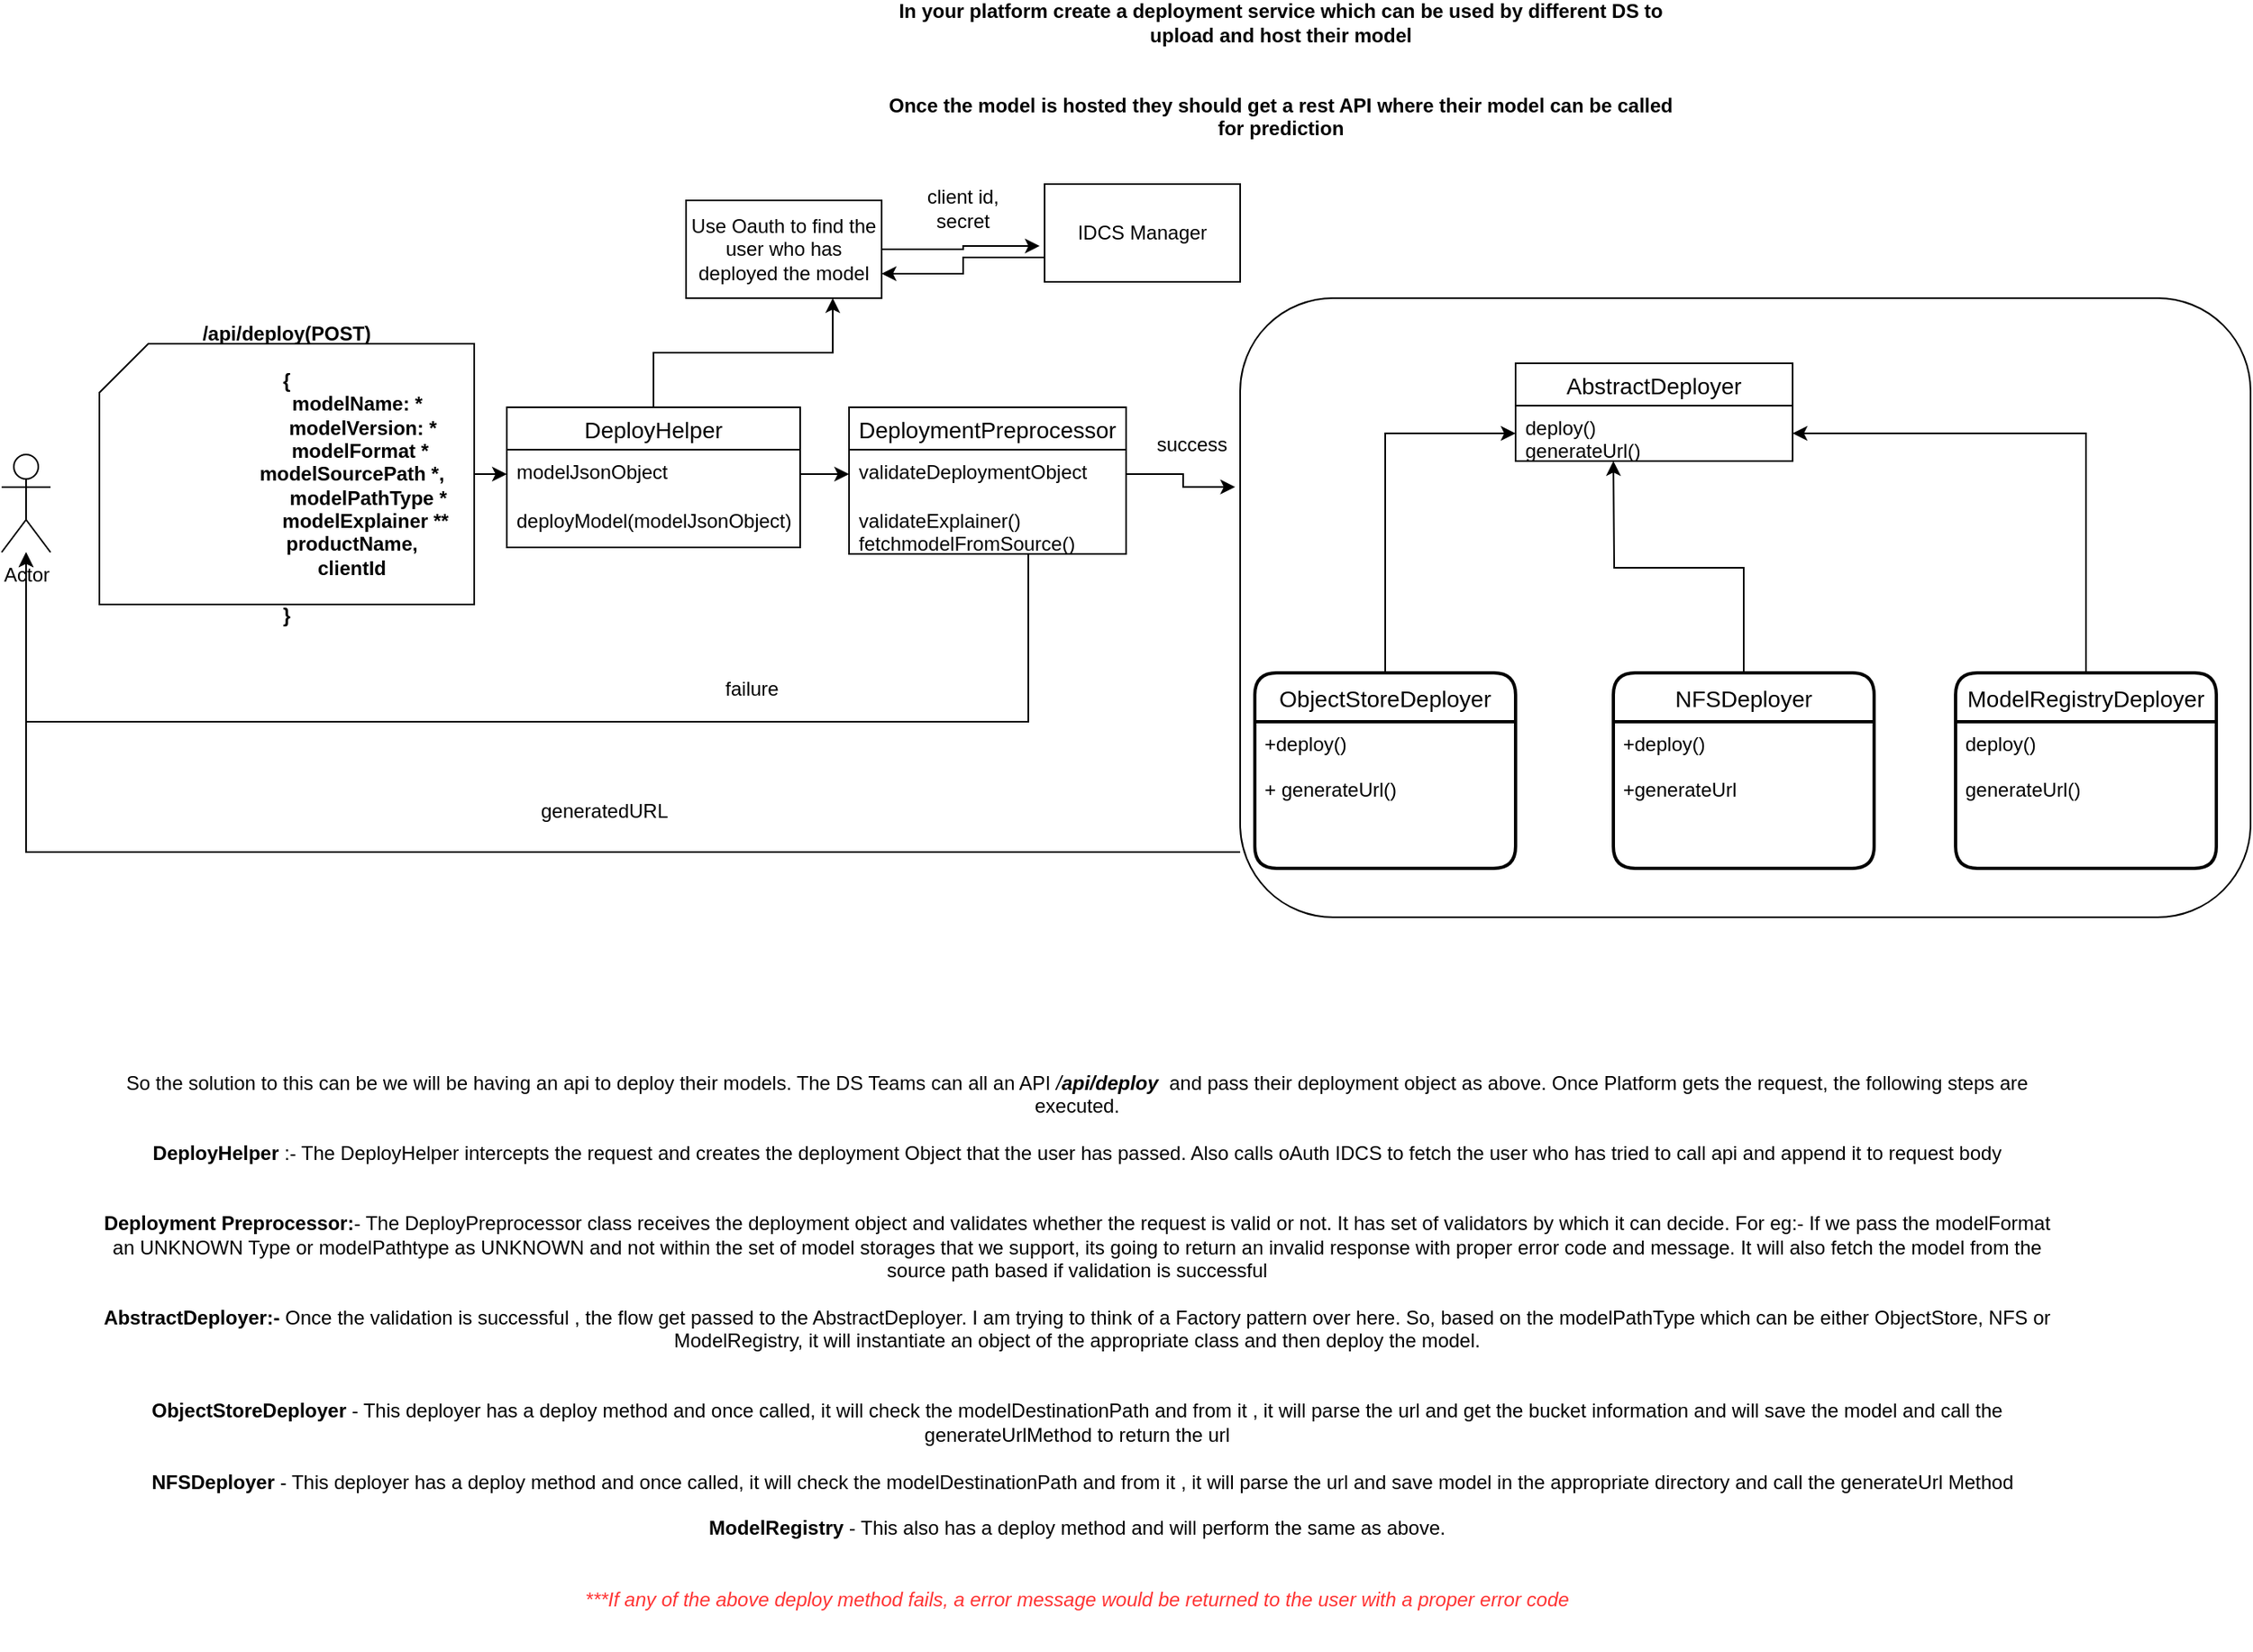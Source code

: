 <mxfile version="16.6.2" type="github">
  <diagram id="Cmb6Y8wILAqnmDr7faR3" name="Page-1">
    <mxGraphModel dx="1379" dy="771" grid="1" gridSize="10" guides="1" tooltips="1" connect="1" arrows="1" fold="1" page="1" pageScale="1" pageWidth="827" pageHeight="1169" math="0" shadow="0">
      <root>
        <mxCell id="0" />
        <mxCell id="1" parent="0" />
        <mxCell id="dhD3YD7b5aUZ2z6ylpIw-39" style="edgeStyle=orthogonalEdgeStyle;rounded=0;orthogonalLoop=1;jettySize=auto;html=1;" edge="1" parent="1" source="dhD3YD7b5aUZ2z6ylpIw-26" target="dhD3YD7b5aUZ2z6ylpIw-3">
          <mxGeometry relative="1" as="geometry">
            <Array as="points">
              <mxPoint x="35" y="550" />
            </Array>
          </mxGeometry>
        </mxCell>
        <mxCell id="dhD3YD7b5aUZ2z6ylpIw-26" value="" style="rounded=1;whiteSpace=wrap;html=1;" vertex="1" parent="1">
          <mxGeometry x="780" y="210" width="620" height="380" as="geometry" />
        </mxCell>
        <mxCell id="dhD3YD7b5aUZ2z6ylpIw-1" value="&lt;div&gt;&lt;b&gt;In your platform create a deployment service which can be used by different DS to upload and host their model&lt;/b&gt;&lt;/div&gt;&lt;div&gt;&lt;b&gt;&lt;br&gt;&lt;/b&gt;&lt;/div&gt;&lt;div&gt;&lt;b&gt;&lt;br&gt;&lt;/b&gt;&lt;/div&gt;&lt;div&gt;&lt;b&gt;Once the model is hosted they should get a rest API where their model can be called for prediction&lt;/b&gt;&lt;/div&gt;" style="text;html=1;strokeColor=none;fillColor=none;align=center;verticalAlign=middle;whiteSpace=wrap;rounded=0;" vertex="1" parent="1">
          <mxGeometry x="560" y="40" width="490" height="60" as="geometry" />
        </mxCell>
        <mxCell id="dhD3YD7b5aUZ2z6ylpIw-2" value="So the solution to this can be we will be having an api to deploy their models. The DS Teams can all an API &lt;i&gt;/&lt;/i&gt;&lt;b&gt;&lt;i&gt;api/deploy&amp;nbsp;&lt;/i&gt;&lt;/b&gt;&amp;nbsp;and pass their deployment object as above. Once Platform gets the request, the following steps are executed.&lt;br&gt;&lt;br&gt;&lt;b&gt;DeployHelper&lt;/b&gt; :- The DeployHelper intercepts the request and creates the deployment Object that the user has passed. Also calls oAuth IDCS to fetch the user who has tried to call api and append it to request body&lt;br&gt;&lt;br&gt;&lt;br&gt;&lt;b&gt;Deployment Preprocessor:&lt;/b&gt;- The DeployPreprocessor class receives the deployment object and validates whether the request is valid or not. It has set of validators by which it can decide. For eg:- If we pass the modelFormat an UNKNOWN Type or modelPathtype as UNKNOWN and not within the set of model storages that we support, its going to return an invalid response with proper error code and message. It will also fetch the model from the source path based if validation is successful&lt;br&gt;&lt;br&gt;&lt;b&gt;AbstractDeployer:-&lt;/b&gt; Once the validation is successful , the flow get passed to the AbstractDeployer. I am trying to think of a Factory pattern over here. So, based on the modelPathType which can be either ObjectStore, NFS or ModelRegistry, it will instantiate an object of the appropriate class and then deploy the model.&lt;br&gt;&lt;br&gt;&lt;br&gt;&lt;b&gt;ObjectStoreDeployer&lt;/b&gt; - This deployer has a deploy method and once called, it will check the modelDestinationPath and from it , it will parse the url and get the bucket information and will save the model and call the generateUrlMethod to return the url&lt;br&gt;&lt;br&gt;&amp;nbsp; &lt;b&gt;NFSDeployer&lt;/b&gt; - This deployer has a deploy method and once called, it will check the modelDestinationPath and from it , it will parse the url and save model in the appropriate directory and call the generateUrl Method&lt;br&gt;&lt;br&gt;&lt;b&gt;ModelRegistry&lt;/b&gt; - This also has a deploy method and will perform the same as above.&lt;br&gt;&lt;br&gt;&lt;br&gt;&lt;font color=&quot;#ff3333&quot;&gt;&lt;i&gt;***If any of the above deploy method fails, a error message would be returned to the user with a proper error code&lt;/i&gt;&lt;/font&gt;" style="text;html=1;strokeColor=none;fillColor=none;align=center;verticalAlign=middle;whiteSpace=wrap;rounded=0;" vertex="1" parent="1">
          <mxGeometry x="80" y="660" width="1200" height="380" as="geometry" />
        </mxCell>
        <mxCell id="dhD3YD7b5aUZ2z6ylpIw-3" value="Actor" style="shape=umlActor;verticalLabelPosition=bottom;verticalAlign=top;html=1;outlineConnect=0;" vertex="1" parent="1">
          <mxGeometry x="20" y="306" width="30" height="60" as="geometry" />
        </mxCell>
        <mxCell id="dhD3YD7b5aUZ2z6ylpIw-33" style="edgeStyle=orthogonalEdgeStyle;rounded=0;orthogonalLoop=1;jettySize=auto;html=1;exitX=1;exitY=0.5;exitDx=0;exitDy=0;exitPerimeter=0;entryX=0;entryY=0.5;entryDx=0;entryDy=0;" edge="1" parent="1" source="dhD3YD7b5aUZ2z6ylpIw-4" target="dhD3YD7b5aUZ2z6ylpIw-7">
          <mxGeometry relative="1" as="geometry" />
        </mxCell>
        <mxCell id="dhD3YD7b5aUZ2z6ylpIw-4" value="&lt;b&gt;/api/deploy(POST)&lt;br&gt;&lt;br&gt;{&lt;br&gt;&lt;/b&gt;&lt;blockquote style=&quot;margin: 0 0 0 40px ; border: none ; padding: 0px&quot;&gt;&lt;blockquote style=&quot;margin: 0 0 0 40px ; border: none ; padding: 0px&quot;&gt;&lt;b&gt;&amp;nbsp; modelName: *&lt;/b&gt;&lt;/blockquote&gt;&lt;blockquote style=&quot;margin: 0 0 0 40px ; border: none ; padding: 0px&quot;&gt;&lt;b&gt;&amp;nbsp; &amp;nbsp; modelVersion: *&lt;/b&gt;&lt;/blockquote&gt;&lt;blockquote style=&quot;margin: 0 0 0 40px ; border: none ; padding: 0px&quot;&gt;&lt;b&gt;&amp;nbsp; &amp;nbsp;modelFormat *&lt;/b&gt;&lt;/blockquote&gt;&lt;blockquote style=&quot;margin: 0 0 0 40px ; border: none ; padding: 0px&quot;&gt;&lt;b&gt;modelSourcePath *&lt;/b&gt;&lt;b&gt;,&lt;/b&gt;&lt;/blockquote&gt;&lt;blockquote style=&quot;margin: 0 0 0 40px ; border: none ; padding: 0px&quot;&gt;&lt;b&gt;&amp;nbsp; &amp;nbsp; &amp;nbsp; modelPathType *&lt;/b&gt;&lt;/blockquote&gt;&lt;blockquote style=&quot;margin: 0 0 0 40px ; border: none ; padding: 0px&quot;&gt;&lt;b&gt;&amp;nbsp; &amp;nbsp; &amp;nbsp;modelExplainer **&lt;/b&gt;&lt;/blockquote&gt;&lt;blockquote style=&quot;margin: 0 0 0 40px ; border: none ; padding: 0px&quot;&gt;&lt;b&gt;productName,&lt;/b&gt;&lt;/blockquote&gt;&lt;blockquote style=&quot;margin: 0 0 0 40px ; border: none ; padding: 0px&quot;&gt;&lt;b&gt;clientId&lt;/b&gt;&lt;/blockquote&gt;&lt;/blockquote&gt;&lt;b&gt;&lt;br&gt;}&lt;br&gt;&lt;/b&gt;" style="shape=card;whiteSpace=wrap;html=1;" vertex="1" parent="1">
          <mxGeometry x="80" y="238" width="230" height="160" as="geometry" />
        </mxCell>
        <mxCell id="dhD3YD7b5aUZ2z6ylpIw-43" style="edgeStyle=orthogonalEdgeStyle;rounded=0;orthogonalLoop=1;jettySize=auto;html=1;exitX=0.5;exitY=0;exitDx=0;exitDy=0;entryX=0.75;entryY=1;entryDx=0;entryDy=0;fontColor=#FF3333;" edge="1" parent="1" source="dhD3YD7b5aUZ2z6ylpIw-6" target="dhD3YD7b5aUZ2z6ylpIw-42">
          <mxGeometry relative="1" as="geometry" />
        </mxCell>
        <mxCell id="dhD3YD7b5aUZ2z6ylpIw-6" value="DeployHelper" style="swimlane;fontStyle=0;childLayout=stackLayout;horizontal=1;startSize=26;horizontalStack=0;resizeParent=1;resizeParentMax=0;resizeLast=0;collapsible=1;marginBottom=0;align=center;fontSize=14;" vertex="1" parent="1">
          <mxGeometry x="330" y="277" width="180" height="86" as="geometry" />
        </mxCell>
        <mxCell id="dhD3YD7b5aUZ2z6ylpIw-7" value="modelJsonObject" style="text;strokeColor=none;fillColor=none;spacingLeft=4;spacingRight=4;overflow=hidden;rotatable=0;points=[[0,0.5],[1,0.5]];portConstraint=eastwest;fontSize=12;" vertex="1" parent="dhD3YD7b5aUZ2z6ylpIw-6">
          <mxGeometry y="26" width="180" height="30" as="geometry" />
        </mxCell>
        <mxCell id="dhD3YD7b5aUZ2z6ylpIw-8" value="deployModel(modelJsonObject)" style="text;strokeColor=none;fillColor=none;spacingLeft=4;spacingRight=4;overflow=hidden;rotatable=0;points=[[0,0.5],[1,0.5]];portConstraint=eastwest;fontSize=12;" vertex="1" parent="dhD3YD7b5aUZ2z6ylpIw-6">
          <mxGeometry y="56" width="180" height="30" as="geometry" />
        </mxCell>
        <mxCell id="dhD3YD7b5aUZ2z6ylpIw-10" value="AbstractDeployer" style="swimlane;fontStyle=0;childLayout=stackLayout;horizontal=1;startSize=26;horizontalStack=0;resizeParent=1;resizeParentMax=0;resizeLast=0;collapsible=1;marginBottom=0;align=center;fontSize=14;" vertex="1" parent="1">
          <mxGeometry x="949" y="250" width="170" height="60" as="geometry" />
        </mxCell>
        <mxCell id="dhD3YD7b5aUZ2z6ylpIw-12" value="deploy()&#xa;generateUrl()" style="text;strokeColor=none;fillColor=none;spacingLeft=4;spacingRight=4;overflow=hidden;rotatable=0;points=[[0,0.5],[1,0.5]];portConstraint=eastwest;fontSize=12;" vertex="1" parent="dhD3YD7b5aUZ2z6ylpIw-10">
          <mxGeometry y="26" width="170" height="34" as="geometry" />
        </mxCell>
        <mxCell id="dhD3YD7b5aUZ2z6ylpIw-23" style="edgeStyle=orthogonalEdgeStyle;rounded=0;orthogonalLoop=1;jettySize=auto;html=1;entryX=0;entryY=0.5;entryDx=0;entryDy=0;" edge="1" parent="1" source="dhD3YD7b5aUZ2z6ylpIw-14" target="dhD3YD7b5aUZ2z6ylpIw-12">
          <mxGeometry relative="1" as="geometry" />
        </mxCell>
        <mxCell id="dhD3YD7b5aUZ2z6ylpIw-14" value="ObjectStoreDeployer" style="swimlane;childLayout=stackLayout;horizontal=1;startSize=30;horizontalStack=0;rounded=1;fontSize=14;fontStyle=0;strokeWidth=2;resizeParent=0;resizeLast=1;shadow=0;dashed=0;align=center;" vertex="1" parent="1">
          <mxGeometry x="789" y="440" width="160" height="120" as="geometry" />
        </mxCell>
        <mxCell id="dhD3YD7b5aUZ2z6ylpIw-15" value="+deploy()&#xa;&#xa;+ generateUrl()&#xa;" style="align=left;strokeColor=none;fillColor=none;spacingLeft=4;fontSize=12;verticalAlign=top;resizable=0;rotatable=0;part=1;" vertex="1" parent="dhD3YD7b5aUZ2z6ylpIw-14">
          <mxGeometry y="30" width="160" height="90" as="geometry" />
        </mxCell>
        <mxCell id="dhD3YD7b5aUZ2z6ylpIw-24" style="edgeStyle=orthogonalEdgeStyle;rounded=0;orthogonalLoop=1;jettySize=auto;html=1;exitX=0.5;exitY=0;exitDx=0;exitDy=0;" edge="1" parent="1" source="dhD3YD7b5aUZ2z6ylpIw-18">
          <mxGeometry relative="1" as="geometry">
            <mxPoint x="1009" y="310" as="targetPoint" />
          </mxGeometry>
        </mxCell>
        <mxCell id="dhD3YD7b5aUZ2z6ylpIw-18" value="NFSDeployer" style="swimlane;childLayout=stackLayout;horizontal=1;startSize=30;horizontalStack=0;rounded=1;fontSize=14;fontStyle=0;strokeWidth=2;resizeParent=0;resizeLast=1;shadow=0;dashed=0;align=center;" vertex="1" parent="1">
          <mxGeometry x="1009" y="440" width="160" height="120" as="geometry" />
        </mxCell>
        <mxCell id="dhD3YD7b5aUZ2z6ylpIw-19" value="+deploy()&#xa;&#xa;+generateUrl" style="align=left;strokeColor=none;fillColor=none;spacingLeft=4;fontSize=12;verticalAlign=top;resizable=0;rotatable=0;part=1;" vertex="1" parent="dhD3YD7b5aUZ2z6ylpIw-18">
          <mxGeometry y="30" width="160" height="90" as="geometry" />
        </mxCell>
        <mxCell id="dhD3YD7b5aUZ2z6ylpIw-25" style="edgeStyle=orthogonalEdgeStyle;rounded=0;orthogonalLoop=1;jettySize=auto;html=1;entryX=1;entryY=0.5;entryDx=0;entryDy=0;" edge="1" parent="1" source="dhD3YD7b5aUZ2z6ylpIw-20" target="dhD3YD7b5aUZ2z6ylpIw-12">
          <mxGeometry relative="1" as="geometry" />
        </mxCell>
        <mxCell id="dhD3YD7b5aUZ2z6ylpIw-20" value="ModelRegistryDeployer" style="swimlane;childLayout=stackLayout;horizontal=1;startSize=30;horizontalStack=0;rounded=1;fontSize=14;fontStyle=0;strokeWidth=2;resizeParent=0;resizeLast=1;shadow=0;dashed=0;align=center;" vertex="1" parent="1">
          <mxGeometry x="1219" y="440" width="160" height="120" as="geometry" />
        </mxCell>
        <mxCell id="dhD3YD7b5aUZ2z6ylpIw-21" value="deploy()&#xa;&#xa;generateUrl()&#xa;" style="align=left;strokeColor=none;fillColor=none;spacingLeft=4;fontSize=12;verticalAlign=top;resizable=0;rotatable=0;part=1;" vertex="1" parent="dhD3YD7b5aUZ2z6ylpIw-20">
          <mxGeometry y="30" width="160" height="90" as="geometry" />
        </mxCell>
        <mxCell id="dhD3YD7b5aUZ2z6ylpIw-37" style="edgeStyle=orthogonalEdgeStyle;rounded=0;orthogonalLoop=1;jettySize=auto;html=1;" edge="1" parent="1" source="dhD3YD7b5aUZ2z6ylpIw-28" target="dhD3YD7b5aUZ2z6ylpIw-3">
          <mxGeometry relative="1" as="geometry">
            <Array as="points">
              <mxPoint x="650" y="470" />
              <mxPoint x="35" y="470" />
            </Array>
          </mxGeometry>
        </mxCell>
        <mxCell id="dhD3YD7b5aUZ2z6ylpIw-28" value="DeploymentPreprocessor" style="swimlane;fontStyle=0;childLayout=stackLayout;horizontal=1;startSize=26;horizontalStack=0;resizeParent=1;resizeParentMax=0;resizeLast=0;collapsible=1;marginBottom=0;align=center;fontSize=14;" vertex="1" parent="1">
          <mxGeometry x="540" y="277" width="170" height="90" as="geometry" />
        </mxCell>
        <mxCell id="dhD3YD7b5aUZ2z6ylpIw-29" value="validateDeploymentObject" style="text;strokeColor=none;fillColor=none;spacingLeft=4;spacingRight=4;overflow=hidden;rotatable=0;points=[[0,0.5],[1,0.5]];portConstraint=eastwest;fontSize=12;" vertex="1" parent="dhD3YD7b5aUZ2z6ylpIw-28">
          <mxGeometry y="26" width="170" height="30" as="geometry" />
        </mxCell>
        <mxCell id="dhD3YD7b5aUZ2z6ylpIw-31" value="validateExplainer()&#xa;fetchmodelFromSource()&#xa;" style="text;strokeColor=none;fillColor=none;spacingLeft=4;spacingRight=4;overflow=hidden;rotatable=0;points=[[0,0.5],[1,0.5]];portConstraint=eastwest;fontSize=12;" vertex="1" parent="dhD3YD7b5aUZ2z6ylpIw-28">
          <mxGeometry y="56" width="170" height="34" as="geometry" />
        </mxCell>
        <mxCell id="dhD3YD7b5aUZ2z6ylpIw-34" style="edgeStyle=orthogonalEdgeStyle;rounded=0;orthogonalLoop=1;jettySize=auto;html=1;exitX=1;exitY=0.5;exitDx=0;exitDy=0;entryX=0;entryY=0.5;entryDx=0;entryDy=0;" edge="1" parent="1" source="dhD3YD7b5aUZ2z6ylpIw-7" target="dhD3YD7b5aUZ2z6ylpIw-29">
          <mxGeometry relative="1" as="geometry" />
        </mxCell>
        <mxCell id="dhD3YD7b5aUZ2z6ylpIw-35" style="edgeStyle=orthogonalEdgeStyle;rounded=0;orthogonalLoop=1;jettySize=auto;html=1;exitX=1;exitY=0.5;exitDx=0;exitDy=0;entryX=-0.005;entryY=0.305;entryDx=0;entryDy=0;entryPerimeter=0;" edge="1" parent="1" source="dhD3YD7b5aUZ2z6ylpIw-29" target="dhD3YD7b5aUZ2z6ylpIw-26">
          <mxGeometry relative="1" as="geometry" />
        </mxCell>
        <mxCell id="dhD3YD7b5aUZ2z6ylpIw-36" value="success" style="text;html=1;align=center;verticalAlign=middle;resizable=0;points=[];autosize=1;strokeColor=none;fillColor=none;" vertex="1" parent="1">
          <mxGeometry x="720" y="290" width="60" height="20" as="geometry" />
        </mxCell>
        <mxCell id="dhD3YD7b5aUZ2z6ylpIw-38" value="failure" style="text;html=1;align=center;verticalAlign=middle;resizable=0;points=[];autosize=1;strokeColor=none;fillColor=none;" vertex="1" parent="1">
          <mxGeometry x="455" y="440" width="50" height="20" as="geometry" />
        </mxCell>
        <mxCell id="dhD3YD7b5aUZ2z6ylpIw-40" value="generatedURL" style="text;html=1;strokeColor=none;fillColor=none;align=center;verticalAlign=middle;whiteSpace=wrap;rounded=0;" vertex="1" parent="1">
          <mxGeometry x="360" y="510" width="60" height="30" as="geometry" />
        </mxCell>
        <mxCell id="dhD3YD7b5aUZ2z6ylpIw-45" style="edgeStyle=orthogonalEdgeStyle;rounded=0;orthogonalLoop=1;jettySize=auto;html=1;exitX=1;exitY=0.5;exitDx=0;exitDy=0;entryX=-0.025;entryY=0.633;entryDx=0;entryDy=0;entryPerimeter=0;fontColor=#FF3333;" edge="1" parent="1" source="dhD3YD7b5aUZ2z6ylpIw-42" target="dhD3YD7b5aUZ2z6ylpIw-44">
          <mxGeometry relative="1" as="geometry" />
        </mxCell>
        <mxCell id="dhD3YD7b5aUZ2z6ylpIw-42" value="&lt;font color=&quot;#000000&quot;&gt;Use Oauth to find the user who has deployed the model&lt;/font&gt;" style="rounded=0;whiteSpace=wrap;html=1;fontColor=#FF3333;" vertex="1" parent="1">
          <mxGeometry x="440" y="150" width="120" height="60" as="geometry" />
        </mxCell>
        <mxCell id="dhD3YD7b5aUZ2z6ylpIw-48" style="edgeStyle=orthogonalEdgeStyle;rounded=0;orthogonalLoop=1;jettySize=auto;html=1;exitX=0;exitY=0.75;exitDx=0;exitDy=0;entryX=1;entryY=0.75;entryDx=0;entryDy=0;fontColor=#000000;" edge="1" parent="1" source="dhD3YD7b5aUZ2z6ylpIw-44" target="dhD3YD7b5aUZ2z6ylpIw-42">
          <mxGeometry relative="1" as="geometry" />
        </mxCell>
        <mxCell id="dhD3YD7b5aUZ2z6ylpIw-44" value="&lt;font color=&quot;#000000&quot;&gt;IDCS Manager&lt;/font&gt;" style="rounded=0;whiteSpace=wrap;html=1;fontColor=#FF3333;" vertex="1" parent="1">
          <mxGeometry x="660" y="140" width="120" height="60" as="geometry" />
        </mxCell>
        <mxCell id="dhD3YD7b5aUZ2z6ylpIw-47" value="client id, secret" style="text;html=1;strokeColor=none;fillColor=none;align=center;verticalAlign=middle;whiteSpace=wrap;rounded=0;fontColor=#000000;" vertex="1" parent="1">
          <mxGeometry x="580" y="140" width="60" height="30" as="geometry" />
        </mxCell>
      </root>
    </mxGraphModel>
  </diagram>
</mxfile>
